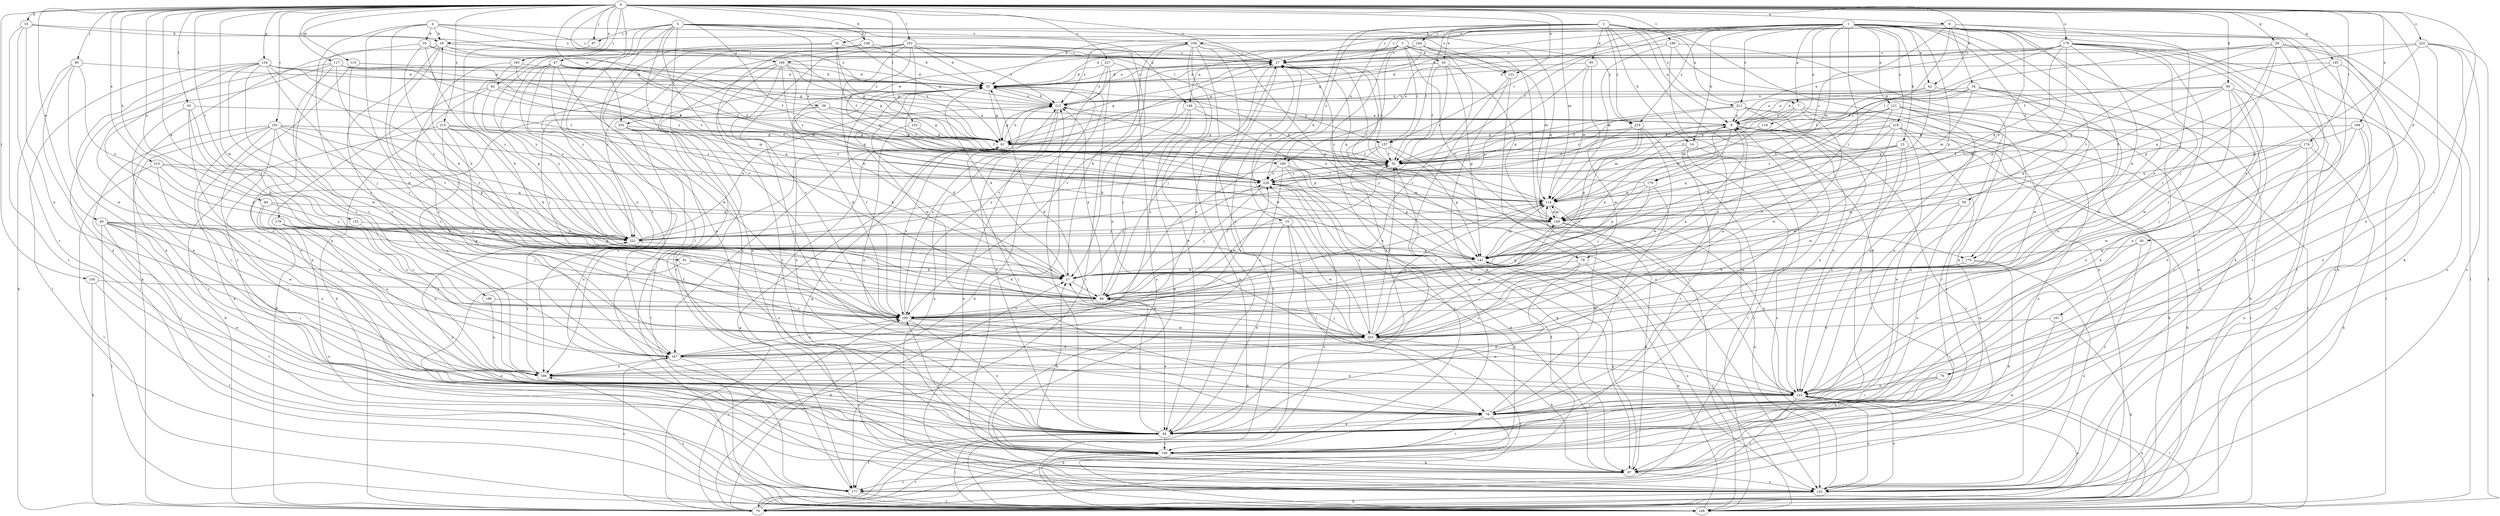 strict digraph  {
0;
1;
2;
3;
4;
5;
6;
7;
8;
10;
13;
14;
15;
16;
17;
27;
30;
31;
33;
34;
35;
39;
40;
42;
43;
44;
45;
47;
50;
52;
59;
61;
64;
70;
76;
78;
79;
80;
82;
87;
88;
90;
91;
95;
97;
101;
102;
106;
110;
114;
117;
118;
121;
123;
131;
132;
134;
141;
145;
146;
148;
149;
150;
152;
157;
158;
161;
164;
166;
167;
174;
175;
176;
177;
178;
179;
183;
184;
185;
186;
189;
191;
194;
195;
196;
202;
203;
210;
211;
212;
215;
218;
219;
221;
222;
227;
229;
0 -> 6  [label=a];
0 -> 10  [label=b];
0 -> 27  [label=c];
0 -> 30  [label=d];
0 -> 31  [label=d];
0 -> 39  [label=e];
0 -> 40  [label=e];
0 -> 42  [label=e];
0 -> 45  [label=f];
0 -> 47  [label=f];
0 -> 59  [label=g];
0 -> 64  [label=h];
0 -> 76  [label=i];
0 -> 80  [label=j];
0 -> 82  [label=j];
0 -> 87  [label=j];
0 -> 90  [label=k];
0 -> 91  [label=k];
0 -> 101  [label=l];
0 -> 102  [label=l];
0 -> 110  [label=m];
0 -> 114  [label=m];
0 -> 117  [label=n];
0 -> 131  [label=o];
0 -> 134  [label=p];
0 -> 145  [label=q];
0 -> 150  [label=r];
0 -> 152  [label=r];
0 -> 157  [label=r];
0 -> 174  [label=t];
0 -> 178  [label=u];
0 -> 179  [label=u];
0 -> 183  [label=u];
0 -> 184  [label=u];
0 -> 189  [label=v];
0 -> 191  [label=v];
0 -> 196  [label=w];
0 -> 202  [label=w];
0 -> 210  [label=x];
0 -> 215  [label=y];
0 -> 222  [label=z];
0 -> 227  [label=z];
1 -> 7  [label=a];
1 -> 13  [label=b];
1 -> 14  [label=b];
1 -> 27  [label=c];
1 -> 42  [label=e];
1 -> 50  [label=f];
1 -> 52  [label=f];
1 -> 61  [label=g];
1 -> 70  [label=h];
1 -> 76  [label=i];
1 -> 78  [label=i];
1 -> 106  [label=l];
1 -> 114  [label=m];
1 -> 118  [label=n];
1 -> 121  [label=n];
1 -> 123  [label=n];
1 -> 141  [label=p];
1 -> 157  [label=r];
1 -> 161  [label=s];
1 -> 175  [label=t];
1 -> 185  [label=u];
1 -> 194  [label=v];
1 -> 211  [label=x];
1 -> 218  [label=y];
1 -> 219  [label=y];
2 -> 7  [label=a];
2 -> 8  [label=a];
2 -> 14  [label=b];
2 -> 15  [label=b];
2 -> 43  [label=e];
2 -> 52  [label=f];
2 -> 70  [label=h];
2 -> 95  [label=k];
2 -> 97  [label=k];
2 -> 164  [label=s];
2 -> 185  [label=u];
2 -> 211  [label=x];
2 -> 219  [label=y];
2 -> 229  [label=z];
3 -> 43  [label=e];
3 -> 44  [label=e];
3 -> 78  [label=i];
3 -> 114  [label=m];
3 -> 131  [label=o];
3 -> 146  [label=q];
3 -> 157  [label=r];
3 -> 166  [label=s];
3 -> 175  [label=t];
3 -> 202  [label=w];
4 -> 16  [label=b];
4 -> 27  [label=c];
4 -> 33  [label=d];
4 -> 166  [label=s];
4 -> 167  [label=s];
4 -> 194  [label=v];
4 -> 195  [label=v];
4 -> 203  [label=w];
5 -> 44  [label=e];
5 -> 61  [label=g];
5 -> 87  [label=j];
5 -> 88  [label=j];
5 -> 97  [label=k];
5 -> 106  [label=l];
5 -> 131  [label=o];
5 -> 146  [label=q];
5 -> 148  [label=q];
5 -> 185  [label=u];
5 -> 186  [label=u];
5 -> 195  [label=v];
5 -> 219  [label=y];
6 -> 16  [label=b];
6 -> 27  [label=c];
6 -> 34  [label=d];
6 -> 35  [label=d];
6 -> 132  [label=o];
6 -> 175  [label=t];
6 -> 176  [label=t];
6 -> 195  [label=v];
6 -> 221  [label=y];
6 -> 229  [label=z];
7 -> 8  [label=a];
7 -> 52  [label=f];
7 -> 114  [label=m];
7 -> 123  [label=n];
7 -> 158  [label=r];
7 -> 203  [label=w];
8 -> 61  [label=g];
8 -> 70  [label=h];
8 -> 79  [label=i];
8 -> 88  [label=j];
8 -> 114  [label=m];
8 -> 123  [label=n];
8 -> 176  [label=t];
8 -> 177  [label=t];
10 -> 16  [label=b];
10 -> 158  [label=r];
10 -> 177  [label=t];
10 -> 186  [label=u];
10 -> 212  [label=x];
13 -> 52  [label=f];
13 -> 70  [label=h];
13 -> 123  [label=n];
13 -> 149  [label=q];
13 -> 203  [label=w];
13 -> 229  [label=z];
14 -> 52  [label=f];
14 -> 132  [label=o];
14 -> 158  [label=r];
14 -> 177  [label=t];
15 -> 44  [label=e];
15 -> 79  [label=i];
15 -> 106  [label=l];
15 -> 203  [label=w];
15 -> 221  [label=y];
16 -> 27  [label=c];
16 -> 52  [label=f];
16 -> 61  [label=g];
16 -> 158  [label=r];
16 -> 186  [label=u];
16 -> 195  [label=v];
17 -> 8  [label=a];
17 -> 16  [label=b];
17 -> 35  [label=d];
17 -> 88  [label=j];
17 -> 229  [label=z];
27 -> 35  [label=d];
27 -> 44  [label=e];
27 -> 52  [label=f];
27 -> 61  [label=g];
27 -> 88  [label=j];
27 -> 149  [label=q];
27 -> 203  [label=w];
30 -> 123  [label=n];
30 -> 141  [label=p];
30 -> 158  [label=r];
31 -> 27  [label=c];
31 -> 52  [label=f];
31 -> 61  [label=g];
31 -> 132  [label=o];
31 -> 221  [label=y];
33 -> 17  [label=b];
33 -> 27  [label=c];
33 -> 61  [label=g];
33 -> 70  [label=h];
33 -> 221  [label=y];
34 -> 8  [label=a];
34 -> 52  [label=f];
34 -> 70  [label=h];
34 -> 114  [label=m];
34 -> 186  [label=u];
34 -> 203  [label=w];
34 -> 212  [label=x];
35 -> 27  [label=c];
35 -> 44  [label=e];
35 -> 61  [label=g];
35 -> 70  [label=h];
35 -> 195  [label=v];
35 -> 203  [label=w];
35 -> 212  [label=x];
39 -> 8  [label=a];
39 -> 52  [label=f];
39 -> 61  [label=g];
39 -> 70  [label=h];
39 -> 88  [label=j];
40 -> 44  [label=e];
40 -> 79  [label=i];
40 -> 106  [label=l];
40 -> 141  [label=p];
40 -> 177  [label=t];
40 -> 186  [label=u];
40 -> 195  [label=v];
40 -> 221  [label=y];
42 -> 8  [label=a];
42 -> 44  [label=e];
42 -> 149  [label=q];
42 -> 212  [label=x];
43 -> 35  [label=d];
43 -> 52  [label=f];
43 -> 141  [label=p];
43 -> 149  [label=q];
43 -> 229  [label=z];
44 -> 88  [label=j];
44 -> 106  [label=l];
44 -> 158  [label=r];
44 -> 177  [label=t];
44 -> 212  [label=x];
44 -> 221  [label=y];
45 -> 8  [label=a];
45 -> 17  [label=b];
45 -> 79  [label=i];
45 -> 167  [label=s];
45 -> 221  [label=y];
47 -> 35  [label=d];
47 -> 61  [label=g];
47 -> 79  [label=i];
47 -> 114  [label=m];
47 -> 132  [label=o];
47 -> 167  [label=s];
47 -> 203  [label=w];
47 -> 221  [label=y];
50 -> 44  [label=e];
50 -> 79  [label=i];
50 -> 149  [label=q];
52 -> 27  [label=c];
52 -> 221  [label=y];
52 -> 229  [label=z];
59 -> 27  [label=c];
59 -> 79  [label=i];
59 -> 88  [label=j];
59 -> 106  [label=l];
59 -> 132  [label=o];
59 -> 141  [label=p];
59 -> 149  [label=q];
59 -> 229  [label=z];
61 -> 52  [label=f];
61 -> 79  [label=i];
61 -> 132  [label=o];
61 -> 167  [label=s];
61 -> 195  [label=v];
61 -> 212  [label=x];
64 -> 149  [label=q];
64 -> 186  [label=u];
64 -> 203  [label=w];
64 -> 221  [label=y];
70 -> 17  [label=b];
70 -> 27  [label=c];
70 -> 52  [label=f];
70 -> 61  [label=g];
70 -> 123  [label=n];
70 -> 158  [label=r];
70 -> 167  [label=s];
70 -> 195  [label=v];
76 -> 44  [label=e];
76 -> 79  [label=i];
76 -> 123  [label=n];
78 -> 17  [label=b];
78 -> 44  [label=e];
78 -> 106  [label=l];
78 -> 186  [label=u];
79 -> 8  [label=a];
79 -> 44  [label=e];
79 -> 70  [label=h];
79 -> 114  [label=m];
79 -> 158  [label=r];
80 -> 35  [label=d];
80 -> 44  [label=e];
80 -> 70  [label=h];
80 -> 203  [label=w];
80 -> 221  [label=y];
82 -> 70  [label=h];
82 -> 114  [label=m];
82 -> 123  [label=n];
82 -> 212  [label=x];
82 -> 221  [label=y];
82 -> 229  [label=z];
87 -> 17  [label=b];
88 -> 35  [label=d];
88 -> 44  [label=e];
88 -> 52  [label=f];
88 -> 114  [label=m];
88 -> 149  [label=q];
88 -> 195  [label=v];
88 -> 212  [label=x];
90 -> 8  [label=a];
90 -> 44  [label=e];
90 -> 106  [label=l];
90 -> 141  [label=p];
90 -> 149  [label=q];
90 -> 158  [label=r];
90 -> 203  [label=w];
90 -> 212  [label=x];
91 -> 17  [label=b];
91 -> 88  [label=j];
91 -> 132  [label=o];
95 -> 35  [label=d];
95 -> 114  [label=m];
95 -> 203  [label=w];
95 -> 221  [label=y];
97 -> 35  [label=d];
97 -> 132  [label=o];
97 -> 141  [label=p];
97 -> 177  [label=t];
101 -> 17  [label=b];
101 -> 27  [label=c];
101 -> 35  [label=d];
101 -> 79  [label=i];
101 -> 114  [label=m];
101 -> 123  [label=n];
101 -> 177  [label=t];
101 -> 212  [label=x];
101 -> 221  [label=y];
101 -> 229  [label=z];
102 -> 52  [label=f];
102 -> 61  [label=g];
102 -> 123  [label=n];
106 -> 123  [label=n];
106 -> 141  [label=p];
106 -> 158  [label=r];
106 -> 186  [label=u];
106 -> 229  [label=z];
110 -> 35  [label=d];
110 -> 52  [label=f];
110 -> 158  [label=r];
110 -> 195  [label=v];
114 -> 27  [label=c];
114 -> 88  [label=j];
114 -> 132  [label=o];
114 -> 149  [label=q];
117 -> 8  [label=a];
117 -> 35  [label=d];
117 -> 44  [label=e];
117 -> 52  [label=f];
117 -> 88  [label=j];
117 -> 106  [label=l];
117 -> 167  [label=s];
117 -> 229  [label=z];
118 -> 61  [label=g];
118 -> 114  [label=m];
121 -> 8  [label=a];
121 -> 17  [label=b];
121 -> 44  [label=e];
121 -> 52  [label=f];
121 -> 106  [label=l];
121 -> 123  [label=n];
121 -> 177  [label=t];
121 -> 195  [label=v];
123 -> 79  [label=i];
123 -> 106  [label=l];
123 -> 132  [label=o];
123 -> 177  [label=t];
131 -> 97  [label=k];
131 -> 132  [label=o];
131 -> 158  [label=r];
132 -> 70  [label=h];
132 -> 123  [label=n];
132 -> 212  [label=x];
134 -> 35  [label=d];
134 -> 44  [label=e];
134 -> 52  [label=f];
134 -> 79  [label=i];
134 -> 88  [label=j];
134 -> 106  [label=l];
134 -> 167  [label=s];
134 -> 203  [label=w];
134 -> 221  [label=y];
134 -> 229  [label=z];
141 -> 17  [label=b];
141 -> 114  [label=m];
141 -> 132  [label=o];
145 -> 35  [label=d];
145 -> 79  [label=i];
145 -> 149  [label=q];
145 -> 158  [label=r];
146 -> 8  [label=a];
146 -> 17  [label=b];
146 -> 88  [label=j];
146 -> 97  [label=k];
146 -> 141  [label=p];
148 -> 27  [label=c];
148 -> 35  [label=d];
148 -> 141  [label=p];
148 -> 221  [label=y];
149 -> 27  [label=c];
149 -> 97  [label=k];
149 -> 114  [label=m];
149 -> 123  [label=n];
149 -> 203  [label=w];
149 -> 212  [label=x];
149 -> 221  [label=y];
150 -> 70  [label=h];
150 -> 88  [label=j];
150 -> 177  [label=t];
152 -> 195  [label=v];
152 -> 221  [label=y];
157 -> 52  [label=f];
157 -> 88  [label=j];
157 -> 123  [label=n];
157 -> 141  [label=p];
157 -> 167  [label=s];
158 -> 17  [label=b];
158 -> 61  [label=g];
158 -> 97  [label=k];
158 -> 195  [label=v];
161 -> 70  [label=h];
161 -> 97  [label=k];
161 -> 203  [label=w];
164 -> 27  [label=c];
164 -> 35  [label=d];
164 -> 61  [label=g];
164 -> 106  [label=l];
164 -> 149  [label=q];
164 -> 195  [label=v];
164 -> 212  [label=x];
166 -> 35  [label=d];
166 -> 149  [label=q];
166 -> 158  [label=r];
166 -> 177  [label=t];
166 -> 195  [label=v];
166 -> 212  [label=x];
166 -> 229  [label=z];
167 -> 27  [label=c];
167 -> 123  [label=n];
167 -> 177  [label=t];
167 -> 186  [label=u];
167 -> 195  [label=v];
174 -> 52  [label=f];
174 -> 70  [label=h];
174 -> 88  [label=j];
174 -> 132  [label=o];
174 -> 203  [label=w];
175 -> 17  [label=b];
175 -> 97  [label=k];
175 -> 132  [label=o];
175 -> 195  [label=v];
176 -> 35  [label=d];
176 -> 79  [label=i];
176 -> 88  [label=j];
176 -> 114  [label=m];
176 -> 141  [label=p];
177 -> 106  [label=l];
178 -> 8  [label=a];
178 -> 17  [label=b];
178 -> 27  [label=c];
178 -> 35  [label=d];
178 -> 44  [label=e];
178 -> 61  [label=g];
178 -> 97  [label=k];
178 -> 132  [label=o];
178 -> 141  [label=p];
178 -> 149  [label=q];
178 -> 167  [label=s];
178 -> 195  [label=v];
179 -> 88  [label=j];
179 -> 132  [label=o];
179 -> 141  [label=p];
179 -> 167  [label=s];
179 -> 186  [label=u];
179 -> 195  [label=v];
179 -> 221  [label=y];
183 -> 35  [label=d];
183 -> 141  [label=p];
183 -> 167  [label=s];
183 -> 229  [label=z];
184 -> 61  [label=g];
184 -> 123  [label=n];
184 -> 132  [label=o];
184 -> 149  [label=q];
184 -> 158  [label=r];
185 -> 97  [label=k];
185 -> 141  [label=p];
185 -> 158  [label=r];
185 -> 167  [label=s];
185 -> 229  [label=z];
186 -> 123  [label=n];
186 -> 221  [label=y];
189 -> 27  [label=c];
189 -> 97  [label=k];
189 -> 114  [label=m];
189 -> 132  [label=o];
189 -> 186  [label=u];
191 -> 44  [label=e];
191 -> 61  [label=g];
191 -> 97  [label=k];
191 -> 106  [label=l];
191 -> 123  [label=n];
191 -> 141  [label=p];
191 -> 158  [label=r];
191 -> 195  [label=v];
191 -> 221  [label=y];
191 -> 229  [label=z];
194 -> 17  [label=b];
194 -> 27  [label=c];
194 -> 44  [label=e];
194 -> 70  [label=h];
194 -> 123  [label=n];
194 -> 141  [label=p];
194 -> 186  [label=u];
194 -> 195  [label=v];
194 -> 212  [label=x];
195 -> 8  [label=a];
195 -> 35  [label=d];
195 -> 44  [label=e];
195 -> 123  [label=n];
195 -> 203  [label=w];
195 -> 212  [label=x];
195 -> 229  [label=z];
196 -> 186  [label=u];
196 -> 195  [label=v];
202 -> 17  [label=b];
202 -> 61  [label=g];
202 -> 106  [label=l];
202 -> 158  [label=r];
202 -> 186  [label=u];
203 -> 8  [label=a];
203 -> 17  [label=b];
203 -> 35  [label=d];
203 -> 52  [label=f];
203 -> 88  [label=j];
203 -> 97  [label=k];
203 -> 106  [label=l];
203 -> 114  [label=m];
203 -> 167  [label=s];
203 -> 229  [label=z];
210 -> 79  [label=i];
210 -> 106  [label=l];
210 -> 149  [label=q];
210 -> 221  [label=y];
210 -> 229  [label=z];
211 -> 8  [label=a];
211 -> 44  [label=e];
211 -> 52  [label=f];
211 -> 123  [label=n];
211 -> 132  [label=o];
211 -> 229  [label=z];
212 -> 8  [label=a];
212 -> 35  [label=d];
212 -> 44  [label=e];
212 -> 61  [label=g];
212 -> 132  [label=o];
215 -> 17  [label=b];
215 -> 61  [label=g];
215 -> 70  [label=h];
215 -> 88  [label=j];
215 -> 186  [label=u];
215 -> 203  [label=w];
215 -> 229  [label=z];
218 -> 44  [label=e];
218 -> 52  [label=f];
218 -> 61  [label=g];
218 -> 106  [label=l];
218 -> 158  [label=r];
218 -> 203  [label=w];
218 -> 229  [label=z];
219 -> 61  [label=g];
219 -> 106  [label=l];
219 -> 141  [label=p];
219 -> 195  [label=v];
219 -> 203  [label=w];
219 -> 221  [label=y];
221 -> 27  [label=c];
221 -> 141  [label=p];
221 -> 212  [label=x];
222 -> 27  [label=c];
222 -> 52  [label=f];
222 -> 97  [label=k];
222 -> 106  [label=l];
222 -> 123  [label=n];
222 -> 132  [label=o];
222 -> 141  [label=p];
227 -> 35  [label=d];
227 -> 132  [label=o];
227 -> 177  [label=t];
227 -> 195  [label=v];
227 -> 212  [label=x];
229 -> 52  [label=f];
229 -> 70  [label=h];
229 -> 88  [label=j];
229 -> 97  [label=k];
229 -> 114  [label=m];
}
